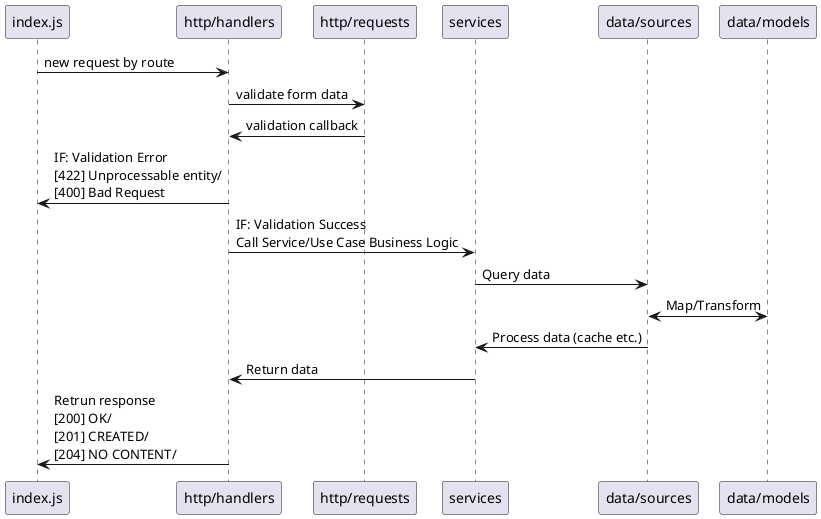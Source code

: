 @startuml flow-diagram
    index.js -> "http/handlers": new request by route

    "http/handlers" -> "http/requests": validate form data
    "http/requests" -> "http/handlers": validation callback

    "http/handlers" -> index.js: IF: Validation Error \n[422] Unprocessable entity/\n[400] Bad Request

    "http/handlers" -> services: IF: Validation Success \nCall Service/Use Case Business Logic

    services -> "data/sources": Query data
    
    "data/models" <-> "data/sources": Map/Transform
    
    "data/sources" -> services: Process data (cache etc.)
    
    services -> "http/handlers":  Return data
 
    "http/handlers" -> index.js: Retrun response \n[200] OK/ \n[201] CREATED/ \n[204] NO CONTENT/
@enduml